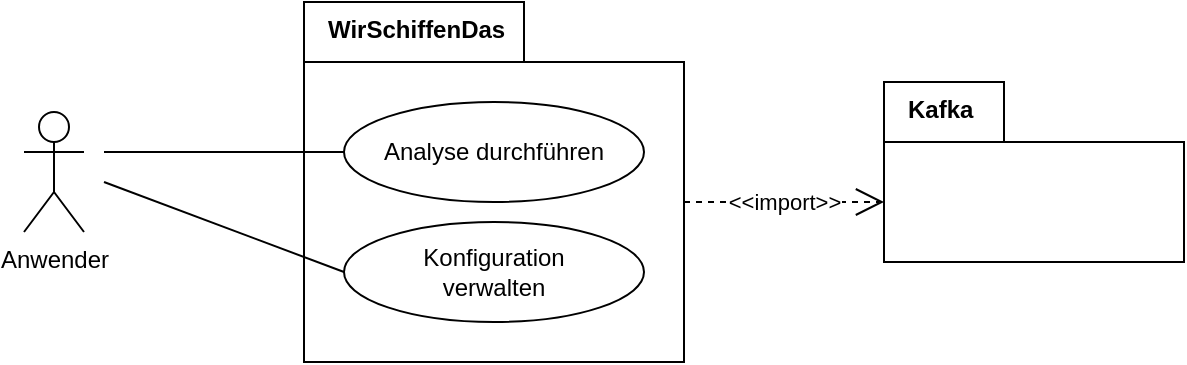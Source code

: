 <mxfile version="21.7.5" type="embed">
  <diagram id="zAbHjWtZZGTPxqwVRYIj" name="Seite-1">
    <mxGraphModel grid="1" page="1" gridSize="10" guides="1" tooltips="1" connect="1" arrows="1" fold="1" pageScale="1" pageWidth="827" pageHeight="1169" math="0" shadow="0">
      <root>
        <mxCell id="0" />
        <mxCell id="1" parent="0" />
        <mxCell id="L7Yim6IdFTFNtt6rjXfk-1" value="Anwender" style="shape=umlActor;verticalLabelPosition=bottom;verticalAlign=top;html=1;outlineConnect=0;" vertex="1" parent="1">
          <mxGeometry x="160" y="185" width="30" height="60" as="geometry" />
        </mxCell>
        <mxCell id="L7Yim6IdFTFNtt6rjXfk-2" value="" style="shape=folder;fontStyle=1;spacingTop=10;tabWidth=110;tabHeight=30;tabPosition=left;html=1;whiteSpace=wrap;" vertex="1" parent="1">
          <mxGeometry x="300" y="130" width="190" height="180" as="geometry" />
        </mxCell>
        <mxCell id="L7Yim6IdFTFNtt6rjXfk-3" value="WirSchiffenDas" style="text;whiteSpace=wrap;html=1;fontStyle=1" vertex="1" parent="1">
          <mxGeometry x="310" y="130" width="100" height="20" as="geometry" />
        </mxCell>
        <mxCell id="Uq1Z9XiAAdLzME6Be9Bc-4" style="rounded=0;orthogonalLoop=1;jettySize=auto;html=1;exitX=0;exitY=0.5;exitDx=0;exitDy=0;endArrow=none;endFill=0;" edge="1" parent="1" source="Uq1Z9XiAAdLzME6Be9Bc-1">
          <mxGeometry relative="1" as="geometry">
            <mxPoint x="200" y="220" as="targetPoint" />
          </mxGeometry>
        </mxCell>
        <mxCell id="Uq1Z9XiAAdLzME6Be9Bc-1" value="Konfiguration&lt;br&gt;verwalten" style="ellipse;whiteSpace=wrap;html=1;" vertex="1" parent="1">
          <mxGeometry x="320" y="240" width="150" height="50" as="geometry" />
        </mxCell>
        <mxCell id="Uq1Z9XiAAdLzME6Be9Bc-2" value="Analyse durchführen" style="ellipse;whiteSpace=wrap;html=1;" vertex="1" parent="1">
          <mxGeometry x="320" y="180" width="150" height="50" as="geometry" />
        </mxCell>
        <mxCell id="Uq1Z9XiAAdLzME6Be9Bc-3" style="rounded=0;orthogonalLoop=1;jettySize=auto;html=1;entryX=0;entryY=0.5;entryDx=0;entryDy=0;endArrow=none;endFill=0;" edge="1" parent="1" target="Uq1Z9XiAAdLzME6Be9Bc-2">
          <mxGeometry relative="1" as="geometry">
            <mxPoint x="200" y="205" as="sourcePoint" />
          </mxGeometry>
        </mxCell>
        <mxCell id="Uq1Z9XiAAdLzME6Be9Bc-5" value="" style="shape=folder;fontStyle=1;spacingTop=10;tabWidth=60;tabHeight=30;tabPosition=left;html=1;whiteSpace=wrap;" vertex="1" parent="1">
          <mxGeometry x="590" y="170" width="150" height="90" as="geometry" />
        </mxCell>
        <mxCell id="Uq1Z9XiAAdLzME6Be9Bc-6" value="Kafka" style="text;whiteSpace=wrap;html=1;fontStyle=1" vertex="1" parent="1">
          <mxGeometry x="600" y="170" width="70" height="20" as="geometry" />
        </mxCell>
        <mxCell id="Uq1Z9XiAAdLzME6Be9Bc-7" value="&amp;lt;&amp;lt;import&amp;gt;&amp;gt;" style="endArrow=open;endSize=12;dashed=1;html=1;rounded=0;entryX=0;entryY=0;entryDx=0;entryDy=60;entryPerimeter=0;" edge="1" parent="1" target="Uq1Z9XiAAdLzME6Be9Bc-5">
          <mxGeometry width="160" relative="1" as="geometry">
            <mxPoint x="490" y="230" as="sourcePoint" />
            <mxPoint x="650" y="230" as="targetPoint" />
          </mxGeometry>
        </mxCell>
      </root>
    </mxGraphModel>
  </diagram>
</mxfile>
